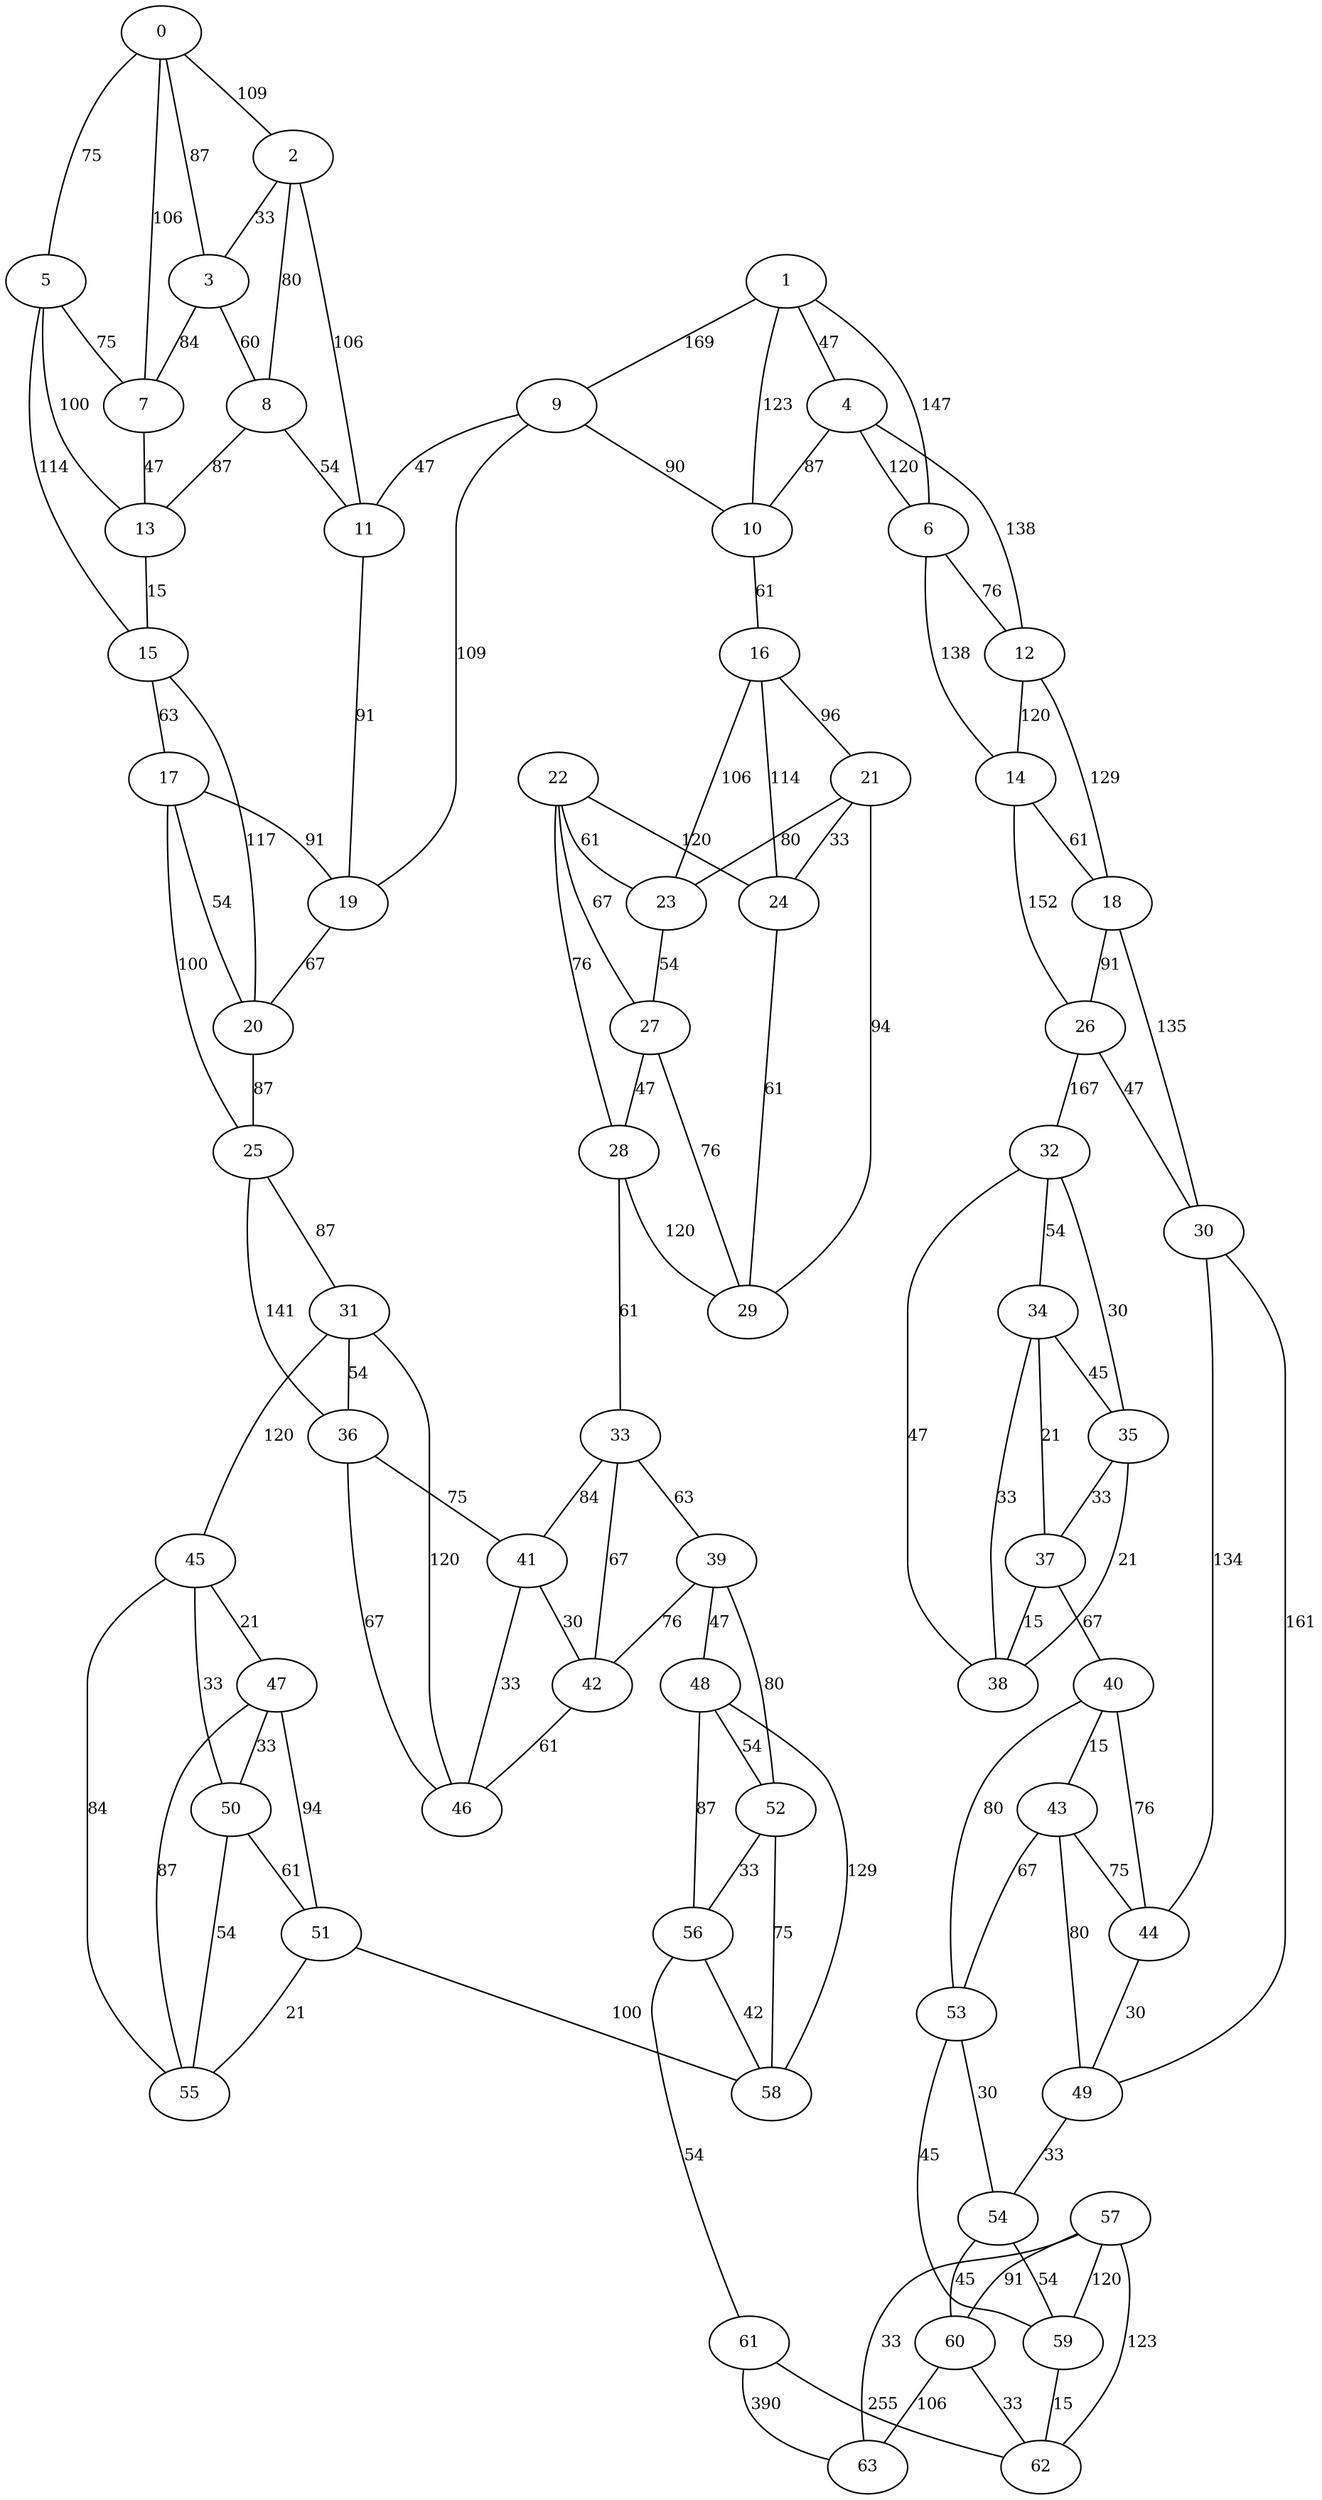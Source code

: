 graph G {
0[label="0", pos="3009,4294963478", fontsize="11"];
1[label="1", pos="4294944973,4294963478", fontsize="11"];
2[label="2", pos="4294960973,4294966295", fontsize="11"];
3[label="3", pos="4294963640,406", fontsize="11"];
4[label="4", pos="4294943640,406", fontsize="11"];
5[label="5", pos="7009,1815", fontsize="11"];
6[label="6", pos="4294932973,1815", fontsize="11"];
7[label="7", pos="1676,6040", fontsize="11"];
8[label="8", pos="4294963640,6040", fontsize="11"];
9[label="9", pos="4294955640,7448", fontsize="11"];
10[label="10", pos="4294947640,7448", fontsize="11"];
11[label="11", pos="4294959640,8857", fontsize="11"];
12[label="12", pos="4294934306,8857", fontsize="11"];
13[label="13", pos="3009,10265", fontsize="11"];
14[label="14", pos="4294923640,10265", fontsize="11"];
15[label="15", pos="3009,11674", fontsize="11"];
16[label="16", pos="4294946306,13082", fontsize="11"];
17[label="17", pos="4294966306,15899", fontsize="11"];
18[label="18", pos="4294924973,15899", fontsize="11"];
19[label="19", pos="4294958306,17307", fontsize="11"];
20[label="20", pos="4294963640,20124", fontsize="11"];
21[label="21", pos="4294940973,20124", fontsize="11"];
22[label="22", pos="4294952973,21533", fontsize="11"];
23[label="23", pos="4294947640,22941", fontsize="11"];
24[label="24", pos="4294942306,22941", fontsize="11"];
25[label="25", pos="3009,24350", fontsize="11"];
26[label="26", pos="4294926306,24350", fontsize="11"];
27[label="27", pos="4294950306,27167", fontsize="11"];
28[label="28", pos="4294954306,28575", fontsize="11"];
29[label="29", pos="4294943640,28575", fontsize="11"];
30[label="30", pos="4294924973,28575", fontsize="11"];
31[label="31", pos="4294966306,31392", fontsize="11"];
32[label="32", pos="4294939640,31392", fontsize="11"];
33[label="33", pos="4294952973,34209", fontsize="11"];
34[label="34", pos="4294943640,34209", fontsize="11"];
35[label="35", pos="4294939640,34209", fontsize="11"];
36[label="36", pos="4294963640,35617", fontsize="11"];
37[label="37", pos="4294942306,35617", fontsize="11"];
38[label="38", pos="4294940973,35617", fontsize="11"];
39[label="39", pos="4294948973,38434", fontsize="11"];
40[label="40", pos="4294936973,38434", fontsize="11"];
41[label="41", pos="4294958306,39843", fontsize="11"];
42[label="42", pos="4294955640,39843", fontsize="11"];
43[label="43", pos="4294936973,39843", fontsize="11"];
44[label="44", pos="4294930306,39843", fontsize="11"];
45[label="45", pos="4343,41251", fontsize="11"];
46[label="46", pos="4294960973,41251", fontsize="11"];
47[label="47", pos="5676,42660", fontsize="11"];
48[label="48", pos="4294947640,42660", fontsize="11"];
49[label="49", pos="4294930306,42660", fontsize="11"];
50[label="50", pos="3009,44068", fontsize="11"];
51[label="51", pos="4294964973,45476", fontsize="11"];
52[label="52", pos="4294951640,45476", fontsize="11"];
53[label="53", pos="4294934306,45476", fontsize="11"];
54[label="54", pos="4294931640,45476", fontsize="11"];
55[label="55", pos="4294966306,46885", fontsize="11"];
56[label="56", pos="4294954306,46885", fontsize="11"];
57[label="57", pos="4294923640,48293", fontsize="11"];
58[label="58", pos="4294956973,49702", fontsize="11"];
59[label="59", pos="4294934306,49702", fontsize="11"];
60[label="60", pos="4294931640,49702", fontsize="11"];
61[label="61", pos="4294956973,51110", fontsize="11"];
62[label="62", pos="4294934306,51110", fontsize="11"];
63[label="63", pos="4294922306,51110", fontsize="11"];
0--5 [label="75", fontsize="11"];
0--3 [label="87", fontsize="11"];
0--7 [label="106", fontsize="11"];
0--2 [label="109", fontsize="11"];
1--4 [label="47", fontsize="11"];
1--10 [label="123", fontsize="11"];
1--6 [label="147", fontsize="11"];
1--9 [label="169", fontsize="11"];
2--3 [label="33", fontsize="11"];
2--8 [label="80", fontsize="11"];
2--11 [label="106", fontsize="11"];
3--8 [label="60", fontsize="11"];
3--7 [label="84", fontsize="11"];
4--10 [label="87", fontsize="11"];
4--6 [label="120", fontsize="11"];
4--12 [label="138", fontsize="11"];
5--7 [label="75", fontsize="11"];
5--13 [label="100", fontsize="11"];
5--15 [label="114", fontsize="11"];
6--12 [label="76", fontsize="11"];
6--14 [label="138", fontsize="11"];
7--13 [label="47", fontsize="11"];
8--11 [label="54", fontsize="11"];
8--13 [label="87", fontsize="11"];
9--11 [label="47", fontsize="11"];
9--10 [label="90", fontsize="11"];
9--19 [label="109", fontsize="11"];
10--16 [label="61", fontsize="11"];
11--19 [label="91", fontsize="11"];
12--14 [label="120", fontsize="11"];
12--18 [label="129", fontsize="11"];
13--15 [label="15", fontsize="11"];
14--18 [label="61", fontsize="11"];
14--26 [label="152", fontsize="11"];
15--17 [label="63", fontsize="11"];
15--20 [label="117", fontsize="11"];
16--21 [label="96", fontsize="11"];
16--23 [label="106", fontsize="11"];
16--24 [label="114", fontsize="11"];
17--20 [label="54", fontsize="11"];
17--19 [label="91", fontsize="11"];
17--25 [label="100", fontsize="11"];
18--26 [label="91", fontsize="11"];
18--30 [label="135", fontsize="11"];
19--20 [label="67", fontsize="11"];
20--25 [label="87", fontsize="11"];
21--24 [label="33", fontsize="11"];
21--23 [label="80", fontsize="11"];
21--29 [label="94", fontsize="11"];
22--23 [label="61", fontsize="11"];
22--27 [label="67", fontsize="11"];
22--28 [label="76", fontsize="11"];
22--24 [label="120", fontsize="11"];
23--27 [label="54", fontsize="11"];
24--29 [label="61", fontsize="11"];
25--31 [label="87", fontsize="11"];
25--36 [label="141", fontsize="11"];
26--30 [label="47", fontsize="11"];
26--32 [label="167", fontsize="11"];
27--28 [label="47", fontsize="11"];
27--29 [label="76", fontsize="11"];
28--33 [label="61", fontsize="11"];
28--29 [label="120", fontsize="11"];
30--44 [label="134", fontsize="11"];
30--49 [label="161", fontsize="11"];
31--36 [label="54", fontsize="11"];
31--45 [label="120", fontsize="11"];
31--46 [label="120", fontsize="11"];
32--35 [label="30", fontsize="11"];
32--38 [label="47", fontsize="11"];
32--34 [label="54", fontsize="11"];
33--39 [label="63", fontsize="11"];
33--42 [label="67", fontsize="11"];
33--41 [label="84", fontsize="11"];
34--37 [label="21", fontsize="11"];
34--38 [label="33", fontsize="11"];
34--35 [label="45", fontsize="11"];
35--38 [label="21", fontsize="11"];
35--37 [label="33", fontsize="11"];
36--46 [label="67", fontsize="11"];
36--41 [label="75", fontsize="11"];
37--38 [label="15", fontsize="11"];
37--40 [label="67", fontsize="11"];
39--48 [label="47", fontsize="11"];
39--42 [label="76", fontsize="11"];
39--52 [label="80", fontsize="11"];
40--43 [label="15", fontsize="11"];
40--44 [label="76", fontsize="11"];
40--53 [label="80", fontsize="11"];
41--42 [label="30", fontsize="11"];
41--46 [label="33", fontsize="11"];
42--46 [label="61", fontsize="11"];
43--53 [label="67", fontsize="11"];
43--44 [label="75", fontsize="11"];
43--49 [label="80", fontsize="11"];
44--49 [label="30", fontsize="11"];
45--47 [label="21", fontsize="11"];
45--50 [label="33", fontsize="11"];
45--55 [label="84", fontsize="11"];
47--50 [label="33", fontsize="11"];
47--55 [label="87", fontsize="11"];
47--51 [label="94", fontsize="11"];
48--52 [label="54", fontsize="11"];
48--56 [label="87", fontsize="11"];
48--58 [label="129", fontsize="11"];
49--54 [label="33", fontsize="11"];
50--55 [label="54", fontsize="11"];
50--51 [label="61", fontsize="11"];
51--55 [label="21", fontsize="11"];
51--58 [label="100", fontsize="11"];
52--56 [label="33", fontsize="11"];
52--58 [label="75", fontsize="11"];
53--54 [label="30", fontsize="11"];
53--59 [label="45", fontsize="11"];
54--60 [label="45", fontsize="11"];
54--59 [label="54", fontsize="11"];
56--58 [label="42", fontsize="11"];
56--61 [label="54", fontsize="11"];
57--63 [label="33", fontsize="11"];
57--60 [label="91", fontsize="11"];
57--59 [label="120", fontsize="11"];
57--62 [label="123", fontsize="11"];
59--62 [label="15", fontsize="11"];
60--62 [label="33", fontsize="11"];
60--63 [label="106", fontsize="11"];
61--62 [label="255", fontsize="11"];
61--63 [label="390", fontsize="11"];
}
